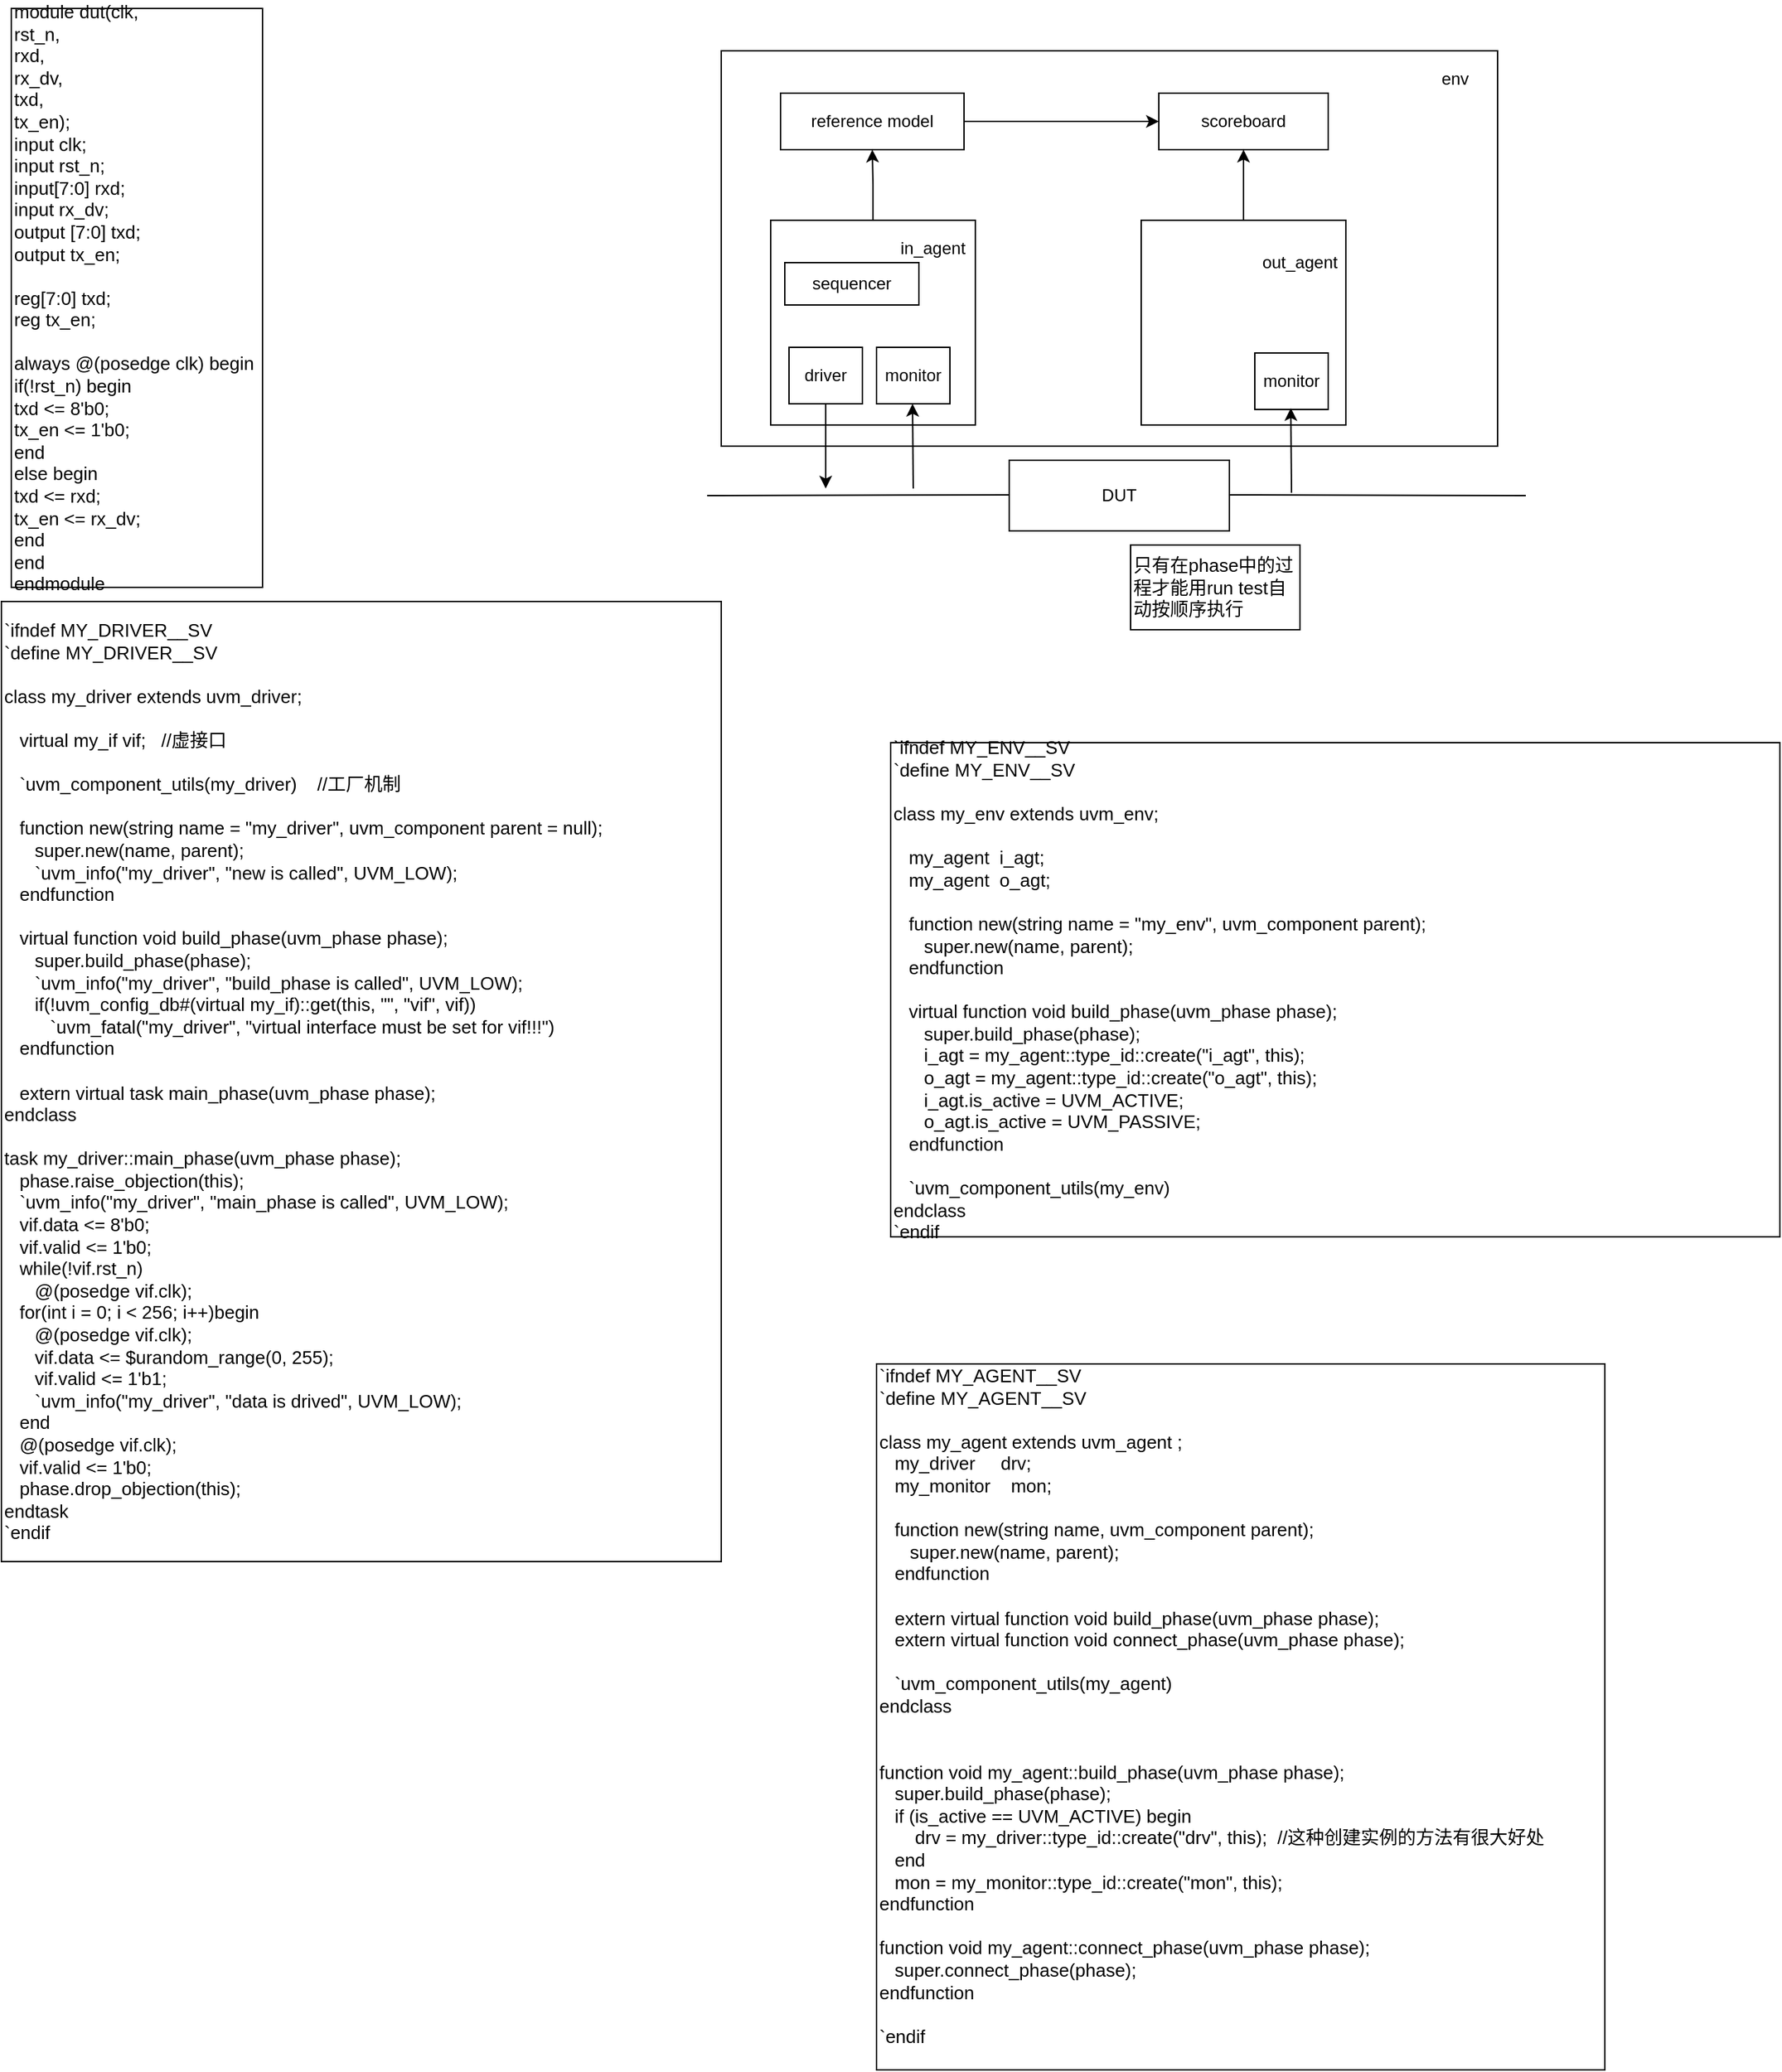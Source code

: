 <mxfile version="14.1.1" type="github">
  <diagram id="VvrQXZiGgJxXtHWpphrn" name="第 1 页">
    <mxGraphModel dx="1865" dy="524" grid="1" gridSize="10" guides="1" tooltips="1" connect="1" arrows="1" fold="1" page="1" pageScale="1" pageWidth="827" pageHeight="1169" math="0" shadow="0">
      <root>
        <mxCell id="0" />
        <mxCell id="1" parent="0" />
        <mxCell id="lT9_1T-F9tKFjYY36Jcc-4" value="" style="rounded=0;whiteSpace=wrap;html=1;" parent="1" vertex="1">
          <mxGeometry x="90" y="40" width="550" height="280" as="geometry" />
        </mxCell>
        <mxCell id="lT9_1T-F9tKFjYY36Jcc-1" value="DUT" style="rounded=0;whiteSpace=wrap;html=1;" parent="1" vertex="1">
          <mxGeometry x="294" y="330" width="156" height="50" as="geometry" />
        </mxCell>
        <mxCell id="lT9_1T-F9tKFjYY36Jcc-2" value="" style="endArrow=none;html=1;" parent="1" edge="1">
          <mxGeometry width="50" height="50" relative="1" as="geometry">
            <mxPoint x="80" y="355" as="sourcePoint" />
            <mxPoint x="294" y="354.5" as="targetPoint" />
          </mxGeometry>
        </mxCell>
        <mxCell id="lT9_1T-F9tKFjYY36Jcc-3" value="" style="endArrow=none;html=1;" parent="1" edge="1">
          <mxGeometry width="50" height="50" relative="1" as="geometry">
            <mxPoint x="450" y="354.5" as="sourcePoint" />
            <mxPoint x="660" y="355" as="targetPoint" />
          </mxGeometry>
        </mxCell>
        <mxCell id="lT9_1T-F9tKFjYY36Jcc-5" value="env" style="text;html=1;strokeColor=none;fillColor=none;align=center;verticalAlign=middle;whiteSpace=wrap;rounded=0;" parent="1" vertex="1">
          <mxGeometry x="590" y="50" width="40" height="20" as="geometry" />
        </mxCell>
        <mxCell id="lT9_1T-F9tKFjYY36Jcc-26" style="edgeStyle=orthogonalEdgeStyle;rounded=0;orthogonalLoop=1;jettySize=auto;html=1;entryX=0;entryY=0.5;entryDx=0;entryDy=0;" parent="1" source="lT9_1T-F9tKFjYY36Jcc-6" target="lT9_1T-F9tKFjYY36Jcc-14" edge="1">
          <mxGeometry relative="1" as="geometry" />
        </mxCell>
        <mxCell id="lT9_1T-F9tKFjYY36Jcc-6" value="reference model" style="rounded=0;whiteSpace=wrap;html=1;" parent="1" vertex="1">
          <mxGeometry x="132" y="70" width="130" height="40" as="geometry" />
        </mxCell>
        <mxCell id="lT9_1T-F9tKFjYY36Jcc-14" value="scoreboard" style="rounded=0;whiteSpace=wrap;html=1;" parent="1" vertex="1">
          <mxGeometry x="400" y="70" width="120" height="40" as="geometry" />
        </mxCell>
        <mxCell id="lT9_1T-F9tKFjYY36Jcc-27" style="edgeStyle=orthogonalEdgeStyle;rounded=0;orthogonalLoop=1;jettySize=auto;html=1;entryX=0.5;entryY=1;entryDx=0;entryDy=0;" parent="1" source="lT9_1T-F9tKFjYY36Jcc-15" target="lT9_1T-F9tKFjYY36Jcc-6" edge="1">
          <mxGeometry relative="1" as="geometry" />
        </mxCell>
        <mxCell id="lT9_1T-F9tKFjYY36Jcc-15" value="" style="whiteSpace=wrap;html=1;aspect=fixed;" parent="1" vertex="1">
          <mxGeometry x="125" y="160" width="145" height="145" as="geometry" />
        </mxCell>
        <mxCell id="lT9_1T-F9tKFjYY36Jcc-25" style="edgeStyle=orthogonalEdgeStyle;rounded=0;orthogonalLoop=1;jettySize=auto;html=1;entryX=0.5;entryY=1;entryDx=0;entryDy=0;" parent="1" source="lT9_1T-F9tKFjYY36Jcc-16" target="lT9_1T-F9tKFjYY36Jcc-14" edge="1">
          <mxGeometry relative="1" as="geometry" />
        </mxCell>
        <mxCell id="lT9_1T-F9tKFjYY36Jcc-16" value="" style="whiteSpace=wrap;html=1;aspect=fixed;" parent="1" vertex="1">
          <mxGeometry x="387.5" y="160" width="145" height="145" as="geometry" />
        </mxCell>
        <mxCell id="lT9_1T-F9tKFjYY36Jcc-17" value="in_agent" style="text;html=1;strokeColor=none;fillColor=none;align=center;verticalAlign=middle;whiteSpace=wrap;rounded=0;" parent="1" vertex="1">
          <mxGeometry x="220" y="170" width="40" height="20" as="geometry" />
        </mxCell>
        <mxCell id="lT9_1T-F9tKFjYY36Jcc-19" value="sequencer" style="rounded=0;whiteSpace=wrap;html=1;" parent="1" vertex="1">
          <mxGeometry x="135" y="190" width="95" height="30" as="geometry" />
        </mxCell>
        <mxCell id="lT9_1T-F9tKFjYY36Jcc-28" style="edgeStyle=orthogonalEdgeStyle;rounded=0;orthogonalLoop=1;jettySize=auto;html=1;" parent="1" source="lT9_1T-F9tKFjYY36Jcc-20" edge="1">
          <mxGeometry relative="1" as="geometry">
            <mxPoint x="164" y="350" as="targetPoint" />
          </mxGeometry>
        </mxCell>
        <UserObject label="driver" link="https://app.diagrams.net/#Hghr12345%2Ffirsttest%2Fmaster%2F%E5%AF%84%E5%AD%98%E5%99%A8%E8%AF%BB%E5%86%99%E9%AA%8C%E8%AF%81.drawio" id="lT9_1T-F9tKFjYY36Jcc-20">
          <mxCell style="rounded=0;whiteSpace=wrap;html=1;" parent="1" vertex="1">
            <mxGeometry x="138" y="250" width="52" height="40" as="geometry" />
          </mxCell>
        </UserObject>
        <mxCell id="lT9_1T-F9tKFjYY36Jcc-21" value="monitor" style="rounded=0;whiteSpace=wrap;html=1;" parent="1" vertex="1">
          <mxGeometry x="200" y="250" width="52" height="40" as="geometry" />
        </mxCell>
        <mxCell id="lT9_1T-F9tKFjYY36Jcc-23" value="monitor" style="rounded=0;whiteSpace=wrap;html=1;" parent="1" vertex="1">
          <mxGeometry x="468" y="254" width="52" height="40" as="geometry" />
        </mxCell>
        <mxCell id="lT9_1T-F9tKFjYY36Jcc-24" value="out_agent" style="text;html=1;strokeColor=none;fillColor=none;align=center;verticalAlign=middle;whiteSpace=wrap;rounded=0;" parent="1" vertex="1">
          <mxGeometry x="480" y="180" width="40" height="20" as="geometry" />
        </mxCell>
        <mxCell id="lT9_1T-F9tKFjYY36Jcc-29" value="" style="endArrow=classic;html=1;" parent="1" edge="1">
          <mxGeometry width="50" height="50" relative="1" as="geometry">
            <mxPoint x="226" y="350" as="sourcePoint" />
            <mxPoint x="225.5" y="290" as="targetPoint" />
          </mxGeometry>
        </mxCell>
        <mxCell id="lT9_1T-F9tKFjYY36Jcc-30" value="" style="endArrow=classic;html=1;" parent="1" edge="1">
          <mxGeometry width="50" height="50" relative="1" as="geometry">
            <mxPoint x="494" y="353" as="sourcePoint" />
            <mxPoint x="493.5" y="293" as="targetPoint" />
          </mxGeometry>
        </mxCell>
        <mxCell id="uRme-oSHl7LuD4Ypp3Qp-2" value="&lt;div style=&quot;font-size: 13px;&quot;&gt;module dut(clk,&amp;nbsp;&lt;/div&gt;&lt;div style=&quot;font-size: 13px;&quot;&gt;rst_n,&amp;nbsp;&lt;/div&gt;&lt;div style=&quot;font-size: 13px;&quot;&gt;rxd,&amp;nbsp;&lt;/div&gt;&lt;div style=&quot;font-size: 13px;&quot;&gt;rx_dv,&amp;nbsp;&lt;/div&gt;&lt;div style=&quot;font-size: 13px;&quot;&gt;txd,&amp;nbsp;&lt;/div&gt;&lt;div style=&quot;font-size: 13px;&quot;&gt;tx_en);&amp;nbsp;&lt;/div&gt;&lt;div style=&quot;font-size: 13px;&quot;&gt;input clk;&amp;nbsp;&lt;/div&gt;&lt;div style=&quot;font-size: 13px;&quot;&gt;input rst_n;&amp;nbsp;&lt;/div&gt;&lt;div style=&quot;font-size: 13px;&quot;&gt;input[7:0] rxd;&amp;nbsp;&lt;/div&gt;&lt;div style=&quot;font-size: 13px;&quot;&gt;input rx_dv;&amp;nbsp;&lt;/div&gt;&lt;div style=&quot;font-size: 13px;&quot;&gt;output [7:0] txd;&amp;nbsp;&lt;/div&gt;&lt;div style=&quot;font-size: 13px;&quot;&gt;output tx_en;&amp;nbsp;&lt;/div&gt;&lt;div style=&quot;font-size: 13px;&quot;&gt;&lt;br style=&quot;font-size: 13px;&quot;&gt;&lt;/div&gt;&lt;div style=&quot;font-size: 13px;&quot;&gt;reg[7:0] txd;&amp;nbsp;&lt;/div&gt;&lt;div style=&quot;font-size: 13px;&quot;&gt;reg tx_en;&amp;nbsp;&lt;/div&gt;&lt;div style=&quot;font-size: 13px;&quot;&gt;&lt;br style=&quot;font-size: 13px;&quot;&gt;&lt;/div&gt;&lt;div style=&quot;font-size: 13px;&quot;&gt;always @(posedge clk) begin&amp;nbsp;&lt;/div&gt;&lt;div style=&quot;font-size: 13px;&quot;&gt;&lt;span style=&quot;font-size: 13px;&quot;&gt;	&lt;/span&gt;if(!rst_n) begin&amp;nbsp;&lt;/div&gt;&lt;div style=&quot;font-size: 13px;&quot;&gt;&lt;span style=&quot;font-size: 13px;&quot;&gt;	&lt;/span&gt;txd &amp;lt;= 8&#39;b0;&amp;nbsp;&lt;/div&gt;&lt;div style=&quot;font-size: 13px;&quot;&gt;&lt;span style=&quot;font-size: 13px;&quot;&gt;	&lt;/span&gt;tx_en &amp;lt;= 1&#39;b0;&amp;nbsp;&lt;/div&gt;&lt;div style=&quot;font-size: 13px;&quot;&gt;&lt;span style=&quot;font-size: 13px;&quot;&gt;	&lt;/span&gt;end&amp;nbsp;&lt;/div&gt;&lt;div style=&quot;font-size: 13px;&quot;&gt;&lt;span style=&quot;font-size: 13px;&quot;&gt;	&lt;/span&gt;else begin&amp;nbsp;&lt;/div&gt;&lt;div style=&quot;font-size: 13px;&quot;&gt;&lt;span style=&quot;font-size: 13px;&quot;&gt;	&lt;/span&gt;txd &amp;lt;= rxd;&amp;nbsp;&lt;/div&gt;&lt;div style=&quot;font-size: 13px;&quot;&gt;&lt;span style=&quot;font-size: 13px;&quot;&gt;	&lt;/span&gt;tx_en &amp;lt;= rx_dv;&amp;nbsp;&lt;/div&gt;&lt;div style=&quot;font-size: 13px;&quot;&gt;&lt;span style=&quot;font-size: 13px;&quot;&gt;	&lt;/span&gt;end&amp;nbsp;&lt;/div&gt;&lt;div style=&quot;font-size: 13px;&quot;&gt;end&amp;nbsp;&lt;/div&gt;&lt;div style=&quot;font-size: 13px;&quot;&gt;endmodule&lt;/div&gt;" style="rounded=0;whiteSpace=wrap;html=1;fontSize=13;align=left;" vertex="1" parent="1">
          <mxGeometry x="-413" y="10" width="178" height="410" as="geometry" />
        </mxCell>
        <mxCell id="uRme-oSHl7LuD4Ypp3Qp-3" value="&lt;div&gt;&lt;div&gt;`ifndef MY_DRIVER__SV&lt;/div&gt;&lt;div&gt;`define MY_DRIVER__SV&lt;/div&gt;&lt;div&gt;&lt;br&gt;&lt;/div&gt;&lt;div&gt;class my_driver extends uvm_driver;&lt;/div&gt;&lt;div&gt;&lt;br&gt;&lt;/div&gt;&lt;div&gt;&amp;nbsp; &amp;nbsp;virtual my_if vif;&amp;nbsp; &amp;nbsp;//虚接口&lt;/div&gt;&lt;div&gt;&lt;br&gt;&lt;/div&gt;&lt;div&gt;&amp;nbsp; &amp;nbsp;`uvm_component_utils(my_driver)&amp;nbsp; &amp;nbsp; //工厂机制&lt;/div&gt;&lt;div&gt;&lt;br&gt;&lt;/div&gt;&lt;div&gt;&amp;nbsp; &amp;nbsp;function new(string name = &quot;my_driver&quot;, uvm_component parent = null);&lt;/div&gt;&lt;div&gt;&amp;nbsp; &amp;nbsp; &amp;nbsp; super.new(name, parent);&lt;/div&gt;&lt;div&gt;&amp;nbsp; &amp;nbsp; &amp;nbsp; `uvm_info(&quot;my_driver&quot;, &quot;new is called&quot;, UVM_LOW);&lt;/div&gt;&lt;div&gt;&amp;nbsp; &amp;nbsp;endfunction&lt;/div&gt;&lt;div&gt;&lt;br&gt;&lt;/div&gt;&lt;div&gt;&amp;nbsp; &amp;nbsp;virtual function void build_phase(uvm_phase phase);&lt;/div&gt;&lt;div&gt;&amp;nbsp; &amp;nbsp; &amp;nbsp; super.build_phase(phase);&lt;/div&gt;&lt;div&gt;&amp;nbsp; &amp;nbsp; &amp;nbsp; `uvm_info(&quot;my_driver&quot;, &quot;build_phase is called&quot;, UVM_LOW);&lt;/div&gt;&lt;div&gt;&amp;nbsp; &amp;nbsp; &amp;nbsp; if(!uvm_config_db#(virtual my_if)::get(this, &quot;&quot;, &quot;vif&quot;, vif))&lt;/div&gt;&lt;div&gt;&amp;nbsp; &amp;nbsp; &amp;nbsp; &amp;nbsp; &amp;nbsp;`uvm_fatal(&quot;my_driver&quot;, &quot;virtual interface must be set for vif!!!&quot;)&lt;/div&gt;&lt;div&gt;&amp;nbsp; &amp;nbsp;endfunction&lt;/div&gt;&lt;div&gt;&lt;br&gt;&lt;/div&gt;&lt;div&gt;&amp;nbsp; &amp;nbsp;extern virtual task main_phase(uvm_phase phase);&lt;/div&gt;&lt;div&gt;endclass&lt;/div&gt;&lt;div&gt;&lt;br&gt;&lt;/div&gt;&lt;div&gt;task my_driver::main_phase(uvm_phase phase);&lt;/div&gt;&lt;div&gt;&amp;nbsp; &amp;nbsp;phase.raise_objection(this);&lt;/div&gt;&lt;div&gt;&amp;nbsp; &amp;nbsp;`uvm_info(&quot;my_driver&quot;, &quot;main_phase is called&quot;, UVM_LOW);&lt;/div&gt;&lt;div&gt;&amp;nbsp; &amp;nbsp;vif.data &amp;lt;= 8&#39;b0;&amp;nbsp;&lt;/div&gt;&lt;div&gt;&amp;nbsp; &amp;nbsp;vif.valid &amp;lt;= 1&#39;b0;&lt;/div&gt;&lt;div&gt;&amp;nbsp; &amp;nbsp;while(!vif.rst_n)&lt;/div&gt;&lt;div&gt;&amp;nbsp; &amp;nbsp; &amp;nbsp; @(posedge vif.clk);&lt;/div&gt;&lt;div&gt;&amp;nbsp; &amp;nbsp;for(int i = 0; i &amp;lt; 256; i++)begin&lt;/div&gt;&lt;div&gt;&amp;nbsp; &amp;nbsp; &amp;nbsp; @(posedge vif.clk);&lt;/div&gt;&lt;div&gt;&amp;nbsp; &amp;nbsp; &amp;nbsp; vif.data &amp;lt;= $urandom_range(0, 255);&lt;/div&gt;&lt;div&gt;&amp;nbsp; &amp;nbsp; &amp;nbsp; vif.valid &amp;lt;= 1&#39;b1;&lt;/div&gt;&lt;div&gt;&amp;nbsp; &amp;nbsp; &amp;nbsp; `uvm_info(&quot;my_driver&quot;, &quot;data is drived&quot;, UVM_LOW);&lt;/div&gt;&lt;div&gt;&amp;nbsp; &amp;nbsp;end&lt;/div&gt;&lt;div&gt;&amp;nbsp; &amp;nbsp;@(posedge vif.clk);&lt;/div&gt;&lt;div&gt;&amp;nbsp; &amp;nbsp;vif.valid &amp;lt;= 1&#39;b0;&lt;/div&gt;&lt;div&gt;&amp;nbsp; &amp;nbsp;phase.drop_objection(this);&lt;/div&gt;&lt;div&gt;endtask&lt;/div&gt;&lt;div&gt;`endif&lt;/div&gt;&lt;/div&gt;" style="rounded=0;whiteSpace=wrap;html=1;fontSize=13;align=left;" vertex="1" parent="1">
          <mxGeometry x="-420" y="430" width="510" height="680" as="geometry" />
        </mxCell>
        <mxCell id="uRme-oSHl7LuD4Ypp3Qp-4" value="只有在phase中的过程才能用run test自动按顺序执行" style="rounded=0;whiteSpace=wrap;html=1;fontSize=13;align=left;" vertex="1" parent="1">
          <mxGeometry x="380" y="390" width="120" height="60" as="geometry" />
        </mxCell>
        <mxCell id="uRme-oSHl7LuD4Ypp3Qp-5" value="&lt;div&gt;`ifndef MY_ENV__SV&lt;/div&gt;&lt;div&gt;`define MY_ENV__SV&lt;/div&gt;&lt;div&gt;&lt;br&gt;&lt;/div&gt;&lt;div&gt;class my_env extends uvm_env;&lt;/div&gt;&lt;div&gt;&lt;br&gt;&lt;/div&gt;&lt;div&gt;&amp;nbsp; &amp;nbsp;my_agent&amp;nbsp; i_agt;&lt;/div&gt;&lt;div&gt;&amp;nbsp; &amp;nbsp;my_agent&amp;nbsp; o_agt;&lt;/div&gt;&lt;div&gt;&amp;nbsp; &amp;nbsp;&lt;/div&gt;&lt;div&gt;&amp;nbsp; &amp;nbsp;function new(string name = &quot;my_env&quot;, uvm_component parent);&lt;/div&gt;&lt;div&gt;&amp;nbsp; &amp;nbsp; &amp;nbsp; super.new(name, parent);&lt;/div&gt;&lt;div&gt;&amp;nbsp; &amp;nbsp;endfunction&lt;/div&gt;&lt;div&gt;&lt;br&gt;&lt;/div&gt;&lt;div&gt;&amp;nbsp; &amp;nbsp;virtual function void build_phase(uvm_phase phase);&lt;/div&gt;&lt;div&gt;&amp;nbsp; &amp;nbsp; &amp;nbsp; super.build_phase(phase);&lt;/div&gt;&lt;div&gt;&amp;nbsp; &amp;nbsp; &amp;nbsp; i_agt = my_agent::type_id::create(&quot;i_agt&quot;, this);&lt;/div&gt;&lt;div&gt;&amp;nbsp; &amp;nbsp; &amp;nbsp; o_agt = my_agent::type_id::create(&quot;o_agt&quot;, this);&lt;/div&gt;&lt;div&gt;&amp;nbsp; &amp;nbsp; &amp;nbsp; i_agt.is_active = UVM_ACTIVE;&lt;/div&gt;&lt;div&gt;&amp;nbsp; &amp;nbsp; &amp;nbsp; o_agt.is_active = UVM_PASSIVE;&lt;/div&gt;&lt;div&gt;&amp;nbsp; &amp;nbsp;endfunction&lt;/div&gt;&lt;div&gt;&lt;br&gt;&lt;/div&gt;&lt;div&gt;&amp;nbsp; &amp;nbsp;`uvm_component_utils(my_env)&lt;/div&gt;&lt;div&gt;endclass&lt;/div&gt;&lt;div&gt;`endif&lt;/div&gt;" style="rounded=0;whiteSpace=wrap;html=1;fontSize=13;align=left;" vertex="1" parent="1">
          <mxGeometry x="210" y="530" width="630" height="350" as="geometry" />
        </mxCell>
        <mxCell id="uRme-oSHl7LuD4Ypp3Qp-7" value="&lt;div&gt;`ifndef MY_AGENT__SV&lt;/div&gt;&lt;div&gt;`define MY_AGENT__SV&lt;/div&gt;&lt;div&gt;&lt;br&gt;&lt;/div&gt;&lt;div&gt;class my_agent extends uvm_agent ;&lt;/div&gt;&lt;div&gt;&amp;nbsp; &amp;nbsp;my_driver&amp;nbsp; &amp;nbsp; &amp;nbsp;drv;&lt;/div&gt;&lt;div&gt;&amp;nbsp; &amp;nbsp;my_monitor&amp;nbsp; &amp;nbsp; mon;&lt;/div&gt;&lt;div&gt;&amp;nbsp; &amp;nbsp;&lt;/div&gt;&lt;div&gt;&amp;nbsp; &amp;nbsp;function new(string name, uvm_component parent);&lt;/div&gt;&lt;div&gt;&amp;nbsp; &amp;nbsp; &amp;nbsp; super.new(name, parent);&lt;/div&gt;&lt;div&gt;&amp;nbsp; &amp;nbsp;endfunction&amp;nbsp;&lt;/div&gt;&lt;div&gt;&amp;nbsp; &amp;nbsp;&lt;/div&gt;&lt;div&gt;&amp;nbsp; &amp;nbsp;extern virtual function void build_phase(uvm_phase phase);&lt;/div&gt;&lt;div&gt;&amp;nbsp; &amp;nbsp;extern virtual function void connect_phase(uvm_phase phase);&lt;/div&gt;&lt;div&gt;&lt;br&gt;&lt;/div&gt;&lt;div&gt;&amp;nbsp; &amp;nbsp;`uvm_component_utils(my_agent)&lt;/div&gt;&lt;div&gt;endclass&amp;nbsp;&lt;/div&gt;&lt;div&gt;&lt;br&gt;&lt;/div&gt;&lt;div&gt;&lt;br&gt;&lt;/div&gt;&lt;div&gt;function void my_agent::build_phase(uvm_phase phase);&lt;/div&gt;&lt;div&gt;&amp;nbsp; &amp;nbsp;super.build_phase(phase);&lt;/div&gt;&lt;div&gt;&amp;nbsp; &amp;nbsp;if (is_active == UVM_ACTIVE) begin&lt;/div&gt;&lt;div&gt;&amp;nbsp; &amp;nbsp; &amp;nbsp; &amp;nbsp;drv = my_driver::type_id::create(&quot;drv&quot;, this);&amp;nbsp; //这种创建实例的方法有很大好处&lt;/div&gt;&lt;div&gt;&amp;nbsp; &amp;nbsp;end&lt;/div&gt;&lt;div&gt;&amp;nbsp; &amp;nbsp;mon = my_monitor::type_id::create(&quot;mon&quot;, this);&lt;/div&gt;&lt;div&gt;endfunction&amp;nbsp;&lt;/div&gt;&lt;div&gt;&lt;br&gt;&lt;/div&gt;&lt;div&gt;function void my_agent::connect_phase(uvm_phase phase);&lt;/div&gt;&lt;div&gt;&amp;nbsp; &amp;nbsp;super.connect_phase(phase);&lt;/div&gt;&lt;div&gt;endfunction&lt;/div&gt;&lt;div&gt;&lt;br&gt;&lt;/div&gt;&lt;div&gt;`endif&lt;/div&gt;&lt;div&gt;&lt;br&gt;&lt;/div&gt;" style="rounded=0;whiteSpace=wrap;html=1;fontSize=13;align=left;" vertex="1" parent="1">
          <mxGeometry x="200" y="970" width="516" height="500" as="geometry" />
        </mxCell>
      </root>
    </mxGraphModel>
  </diagram>
</mxfile>
